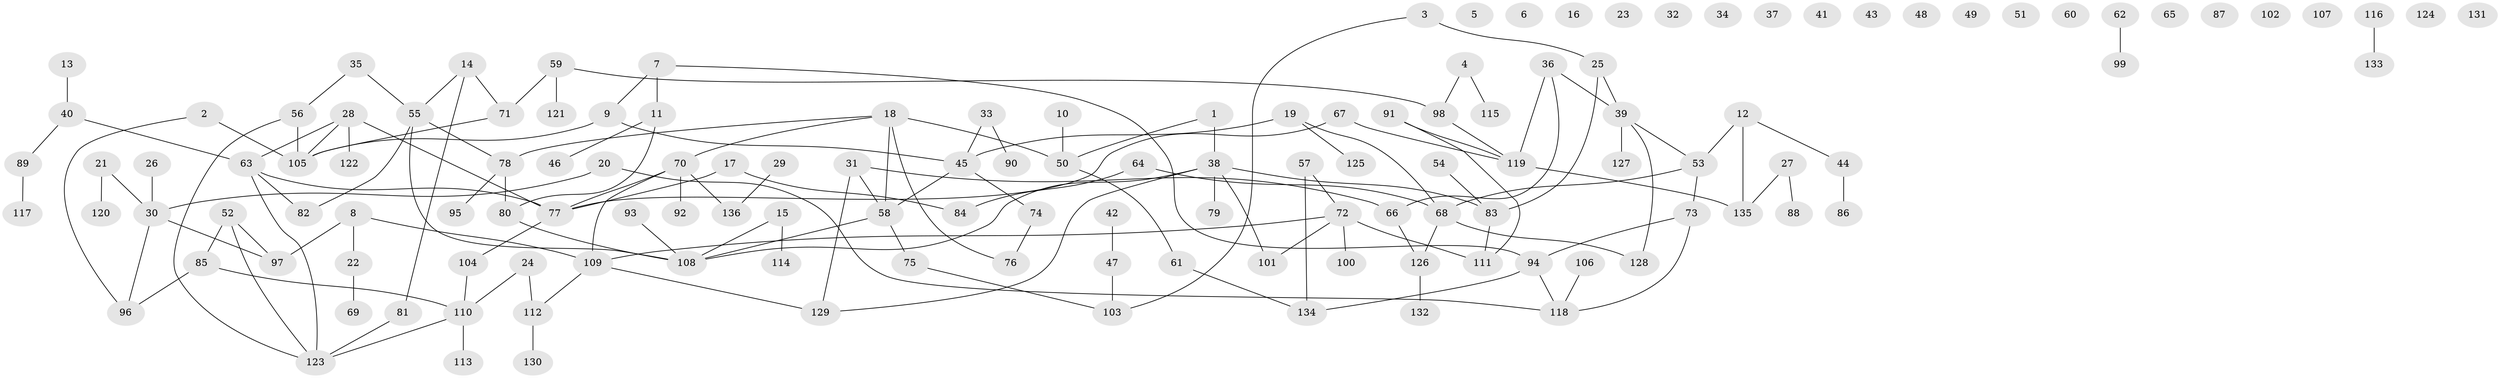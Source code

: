 // Generated by graph-tools (version 1.1) at 2025/40/03/09/25 04:40:30]
// undirected, 136 vertices, 151 edges
graph export_dot {
graph [start="1"]
  node [color=gray90,style=filled];
  1;
  2;
  3;
  4;
  5;
  6;
  7;
  8;
  9;
  10;
  11;
  12;
  13;
  14;
  15;
  16;
  17;
  18;
  19;
  20;
  21;
  22;
  23;
  24;
  25;
  26;
  27;
  28;
  29;
  30;
  31;
  32;
  33;
  34;
  35;
  36;
  37;
  38;
  39;
  40;
  41;
  42;
  43;
  44;
  45;
  46;
  47;
  48;
  49;
  50;
  51;
  52;
  53;
  54;
  55;
  56;
  57;
  58;
  59;
  60;
  61;
  62;
  63;
  64;
  65;
  66;
  67;
  68;
  69;
  70;
  71;
  72;
  73;
  74;
  75;
  76;
  77;
  78;
  79;
  80;
  81;
  82;
  83;
  84;
  85;
  86;
  87;
  88;
  89;
  90;
  91;
  92;
  93;
  94;
  95;
  96;
  97;
  98;
  99;
  100;
  101;
  102;
  103;
  104;
  105;
  106;
  107;
  108;
  109;
  110;
  111;
  112;
  113;
  114;
  115;
  116;
  117;
  118;
  119;
  120;
  121;
  122;
  123;
  124;
  125;
  126;
  127;
  128;
  129;
  130;
  131;
  132;
  133;
  134;
  135;
  136;
  1 -- 38;
  1 -- 50;
  2 -- 96;
  2 -- 105;
  3 -- 25;
  3 -- 103;
  4 -- 98;
  4 -- 115;
  7 -- 9;
  7 -- 11;
  7 -- 94;
  8 -- 22;
  8 -- 97;
  8 -- 109;
  9 -- 45;
  9 -- 105;
  10 -- 50;
  11 -- 46;
  11 -- 80;
  12 -- 44;
  12 -- 53;
  12 -- 135;
  13 -- 40;
  14 -- 55;
  14 -- 71;
  14 -- 81;
  15 -- 108;
  15 -- 114;
  17 -- 77;
  17 -- 84;
  18 -- 50;
  18 -- 58;
  18 -- 70;
  18 -- 76;
  18 -- 78;
  19 -- 45;
  19 -- 68;
  19 -- 125;
  20 -- 30;
  20 -- 118;
  21 -- 30;
  21 -- 120;
  22 -- 69;
  24 -- 110;
  24 -- 112;
  25 -- 39;
  25 -- 83;
  26 -- 30;
  27 -- 88;
  27 -- 135;
  28 -- 63;
  28 -- 77;
  28 -- 105;
  28 -- 122;
  29 -- 136;
  30 -- 96;
  30 -- 97;
  31 -- 58;
  31 -- 66;
  31 -- 129;
  33 -- 45;
  33 -- 90;
  35 -- 55;
  35 -- 56;
  36 -- 39;
  36 -- 66;
  36 -- 119;
  38 -- 79;
  38 -- 83;
  38 -- 101;
  38 -- 108;
  38 -- 129;
  39 -- 53;
  39 -- 127;
  39 -- 128;
  40 -- 63;
  40 -- 89;
  42 -- 47;
  44 -- 86;
  45 -- 58;
  45 -- 74;
  47 -- 103;
  50 -- 61;
  52 -- 85;
  52 -- 97;
  52 -- 123;
  53 -- 68;
  53 -- 73;
  54 -- 83;
  55 -- 78;
  55 -- 82;
  55 -- 108;
  56 -- 105;
  56 -- 123;
  57 -- 72;
  57 -- 134;
  58 -- 75;
  58 -- 108;
  59 -- 71;
  59 -- 98;
  59 -- 121;
  61 -- 134;
  62 -- 99;
  63 -- 77;
  63 -- 82;
  63 -- 123;
  64 -- 68;
  64 -- 84;
  66 -- 126;
  67 -- 77;
  67 -- 119;
  68 -- 126;
  68 -- 128;
  70 -- 77;
  70 -- 92;
  70 -- 109;
  70 -- 136;
  71 -- 105;
  72 -- 100;
  72 -- 101;
  72 -- 109;
  72 -- 111;
  73 -- 94;
  73 -- 118;
  74 -- 76;
  75 -- 103;
  77 -- 104;
  78 -- 80;
  78 -- 95;
  80 -- 108;
  81 -- 123;
  83 -- 111;
  85 -- 96;
  85 -- 110;
  89 -- 117;
  91 -- 111;
  91 -- 119;
  93 -- 108;
  94 -- 118;
  94 -- 134;
  98 -- 119;
  104 -- 110;
  106 -- 118;
  109 -- 112;
  109 -- 129;
  110 -- 113;
  110 -- 123;
  112 -- 130;
  116 -- 133;
  119 -- 135;
  126 -- 132;
}
